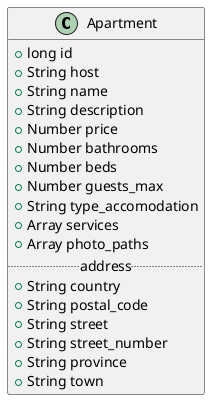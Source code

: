 @startuml classdiagram
left to right direction

class Apartment {
  +long id
  +String host
  +String name
  +String description
  +Number price
  +Number bathrooms
  +Number beds
  +Number guests_max
  +String type_accomodation
  +Array services
  +Array photo_paths
  .. address ..
  +String country
  +String postal_code
  +String street
  +String street_number
  +String province
  +String town
}

@enduml